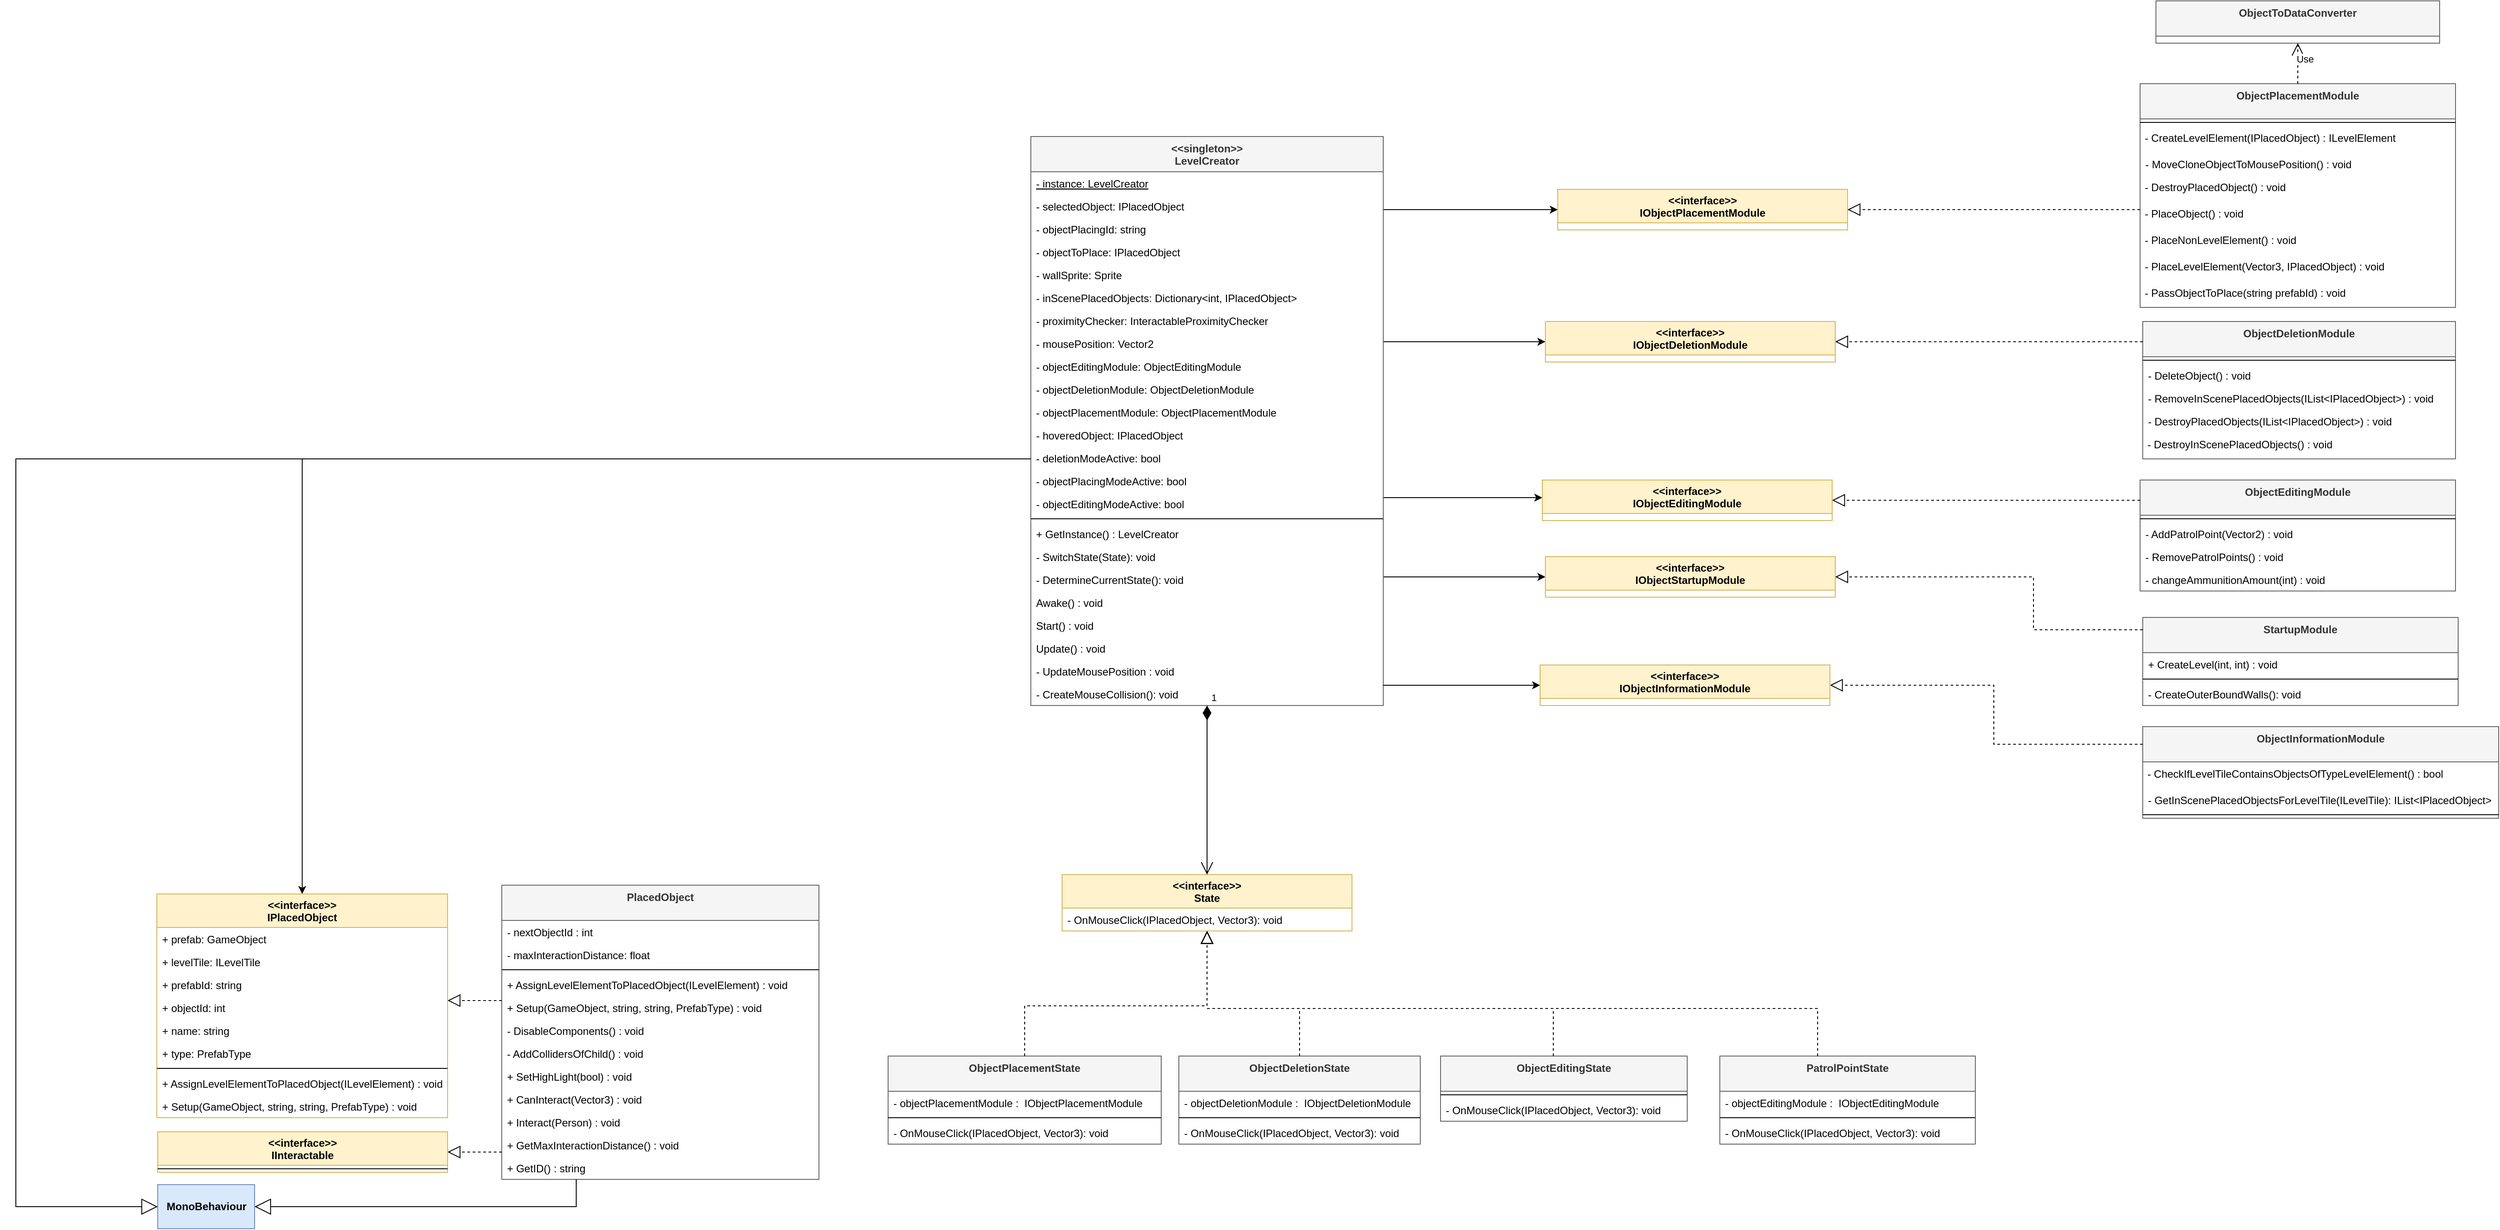 <mxfile version="12.2.3" type="device" pages="1"><diagram id="xsxG2osPOYGS1i03CAKM" name="Page-1"><mxGraphModel dx="5194" dy="3216" grid="1" gridSize="10" guides="1" tooltips="1" connect="1" arrows="1" fold="1" page="1" pageScale="1" pageWidth="827" pageHeight="1169" math="0" shadow="0"><root><mxCell id="0"/><mxCell id="1" parent="0"/><mxCell id="2rv5MxkZV8f9E0i7DZHA-1" style="edgeStyle=orthogonalEdgeStyle;rounded=0;orthogonalLoop=1;jettySize=auto;html=1;" parent="1" source="2rv5MxkZV8f9E0i7DZHA-2" target="2rv5MxkZV8f9E0i7DZHA-66" edge="1"><mxGeometry relative="1" as="geometry"><Array as="points"><mxPoint x="-2895" y="-804"/></Array></mxGeometry></mxCell><mxCell id="2rv5MxkZV8f9E0i7DZHA-116" style="edgeStyle=orthogonalEdgeStyle;rounded=0;orthogonalLoop=1;jettySize=auto;html=1;" parent="1" source="2rv5MxkZV8f9E0i7DZHA-2" target="BpKla9_6DrhTwwGxeF77-50" edge="1"><mxGeometry relative="1" as="geometry"><Array as="points"><mxPoint x="-1540" y="-1087"/><mxPoint x="-1540" y="-1087"/></Array></mxGeometry></mxCell><mxCell id="2rv5MxkZV8f9E0i7DZHA-117" style="edgeStyle=orthogonalEdgeStyle;rounded=0;orthogonalLoop=1;jettySize=auto;html=1;" parent="1" source="2rv5MxkZV8f9E0i7DZHA-2" target="BpKla9_6DrhTwwGxeF77-55" edge="1"><mxGeometry relative="1" as="geometry"><Array as="points"><mxPoint x="-1490" y="-937"/><mxPoint x="-1490" y="-937"/></Array></mxGeometry></mxCell><mxCell id="2rv5MxkZV8f9E0i7DZHA-118" style="edgeStyle=orthogonalEdgeStyle;rounded=0;orthogonalLoop=1;jettySize=auto;html=1;" parent="1" source="2rv5MxkZV8f9E0i7DZHA-2" target="BpKla9_6DrhTwwGxeF77-58" edge="1"><mxGeometry relative="1" as="geometry"><Array as="points"><mxPoint x="-1630" y="-760"/><mxPoint x="-1630" y="-760"/></Array><mxPoint x="-1540" y="-470" as="sourcePoint"/></mxGeometry></mxCell><mxCell id="BpKla9_6DrhTwwGxeF77-7" style="edgeStyle=orthogonalEdgeStyle;rounded=0;orthogonalLoop=1;jettySize=auto;html=1;" edge="1" parent="1" source="2rv5MxkZV8f9E0i7DZHA-2" target="BpKla9_6DrhTwwGxeF77-63"><mxGeometry relative="1" as="geometry"><Array as="points"><mxPoint x="-1490" y="-670"/><mxPoint x="-1490" y="-670"/></Array></mxGeometry></mxCell><mxCell id="2rv5MxkZV8f9E0i7DZHA-2" value="&lt;&lt;singleton&gt;&gt;&#xA;LevelCreator" style="swimlane;fontStyle=1;align=center;verticalAlign=top;childLayout=stackLayout;horizontal=1;startSize=40;horizontalStack=0;resizeParent=1;resizeParentMax=0;resizeLast=0;collapsible=1;marginBottom=0;fillColor=#f5f5f5;strokeColor=#666666;fontColor=#333333;" parent="1" vertex="1"><mxGeometry x="-2068" y="-1170" width="400" height="646" as="geometry"><mxRectangle x="-680" y="226" width="100" height="40" as="alternateBounds"/></mxGeometry></mxCell><mxCell id="2rv5MxkZV8f9E0i7DZHA-3" value="- instance: LevelCreator" style="text;align=left;verticalAlign=top;spacingLeft=4;spacingRight=4;overflow=hidden;rotatable=0;points=[[0,0.5],[1,0.5]];portConstraint=eastwest;fontStyle=4" parent="2rv5MxkZV8f9E0i7DZHA-2" vertex="1"><mxGeometry y="40" width="400" height="26" as="geometry"/></mxCell><mxCell id="2rv5MxkZV8f9E0i7DZHA-97" value="- selectedObject: IPlacedObject" style="text;align=left;verticalAlign=top;spacingLeft=4;spacingRight=4;overflow=hidden;rotatable=0;points=[[0,0.5],[1,0.5]];portConstraint=eastwest;" parent="2rv5MxkZV8f9E0i7DZHA-2" vertex="1"><mxGeometry y="66" width="400" height="26" as="geometry"/></mxCell><mxCell id="2rv5MxkZV8f9E0i7DZHA-84" value="- objectPlacingId: string " style="text;align=left;verticalAlign=top;spacingLeft=4;spacingRight=4;overflow=hidden;rotatable=0;points=[[0,0.5],[1,0.5]];portConstraint=eastwest;" parent="2rv5MxkZV8f9E0i7DZHA-2" vertex="1"><mxGeometry y="92" width="400" height="26" as="geometry"/></mxCell><mxCell id="2rv5MxkZV8f9E0i7DZHA-87" value="- objectToPlace: IPlacedObject" style="text;align=left;verticalAlign=top;spacingLeft=4;spacingRight=4;overflow=hidden;rotatable=0;points=[[0,0.5],[1,0.5]];portConstraint=eastwest;" parent="2rv5MxkZV8f9E0i7DZHA-2" vertex="1"><mxGeometry y="118" width="400" height="26" as="geometry"/></mxCell><mxCell id="2rv5MxkZV8f9E0i7DZHA-85" value="- wallSprite: Sprite " style="text;align=left;verticalAlign=top;spacingLeft=4;spacingRight=4;overflow=hidden;rotatable=0;points=[[0,0.5],[1,0.5]];portConstraint=eastwest;" parent="2rv5MxkZV8f9E0i7DZHA-2" vertex="1"><mxGeometry y="144" width="400" height="26" as="geometry"/></mxCell><mxCell id="2rv5MxkZV8f9E0i7DZHA-4" value="- inScenePlacedObjects: Dictionary&lt;int, IPlacedObject&gt; " style="text;align=left;verticalAlign=top;spacingLeft=4;spacingRight=4;overflow=hidden;rotatable=0;points=[[0,0.5],[1,0.5]];portConstraint=eastwest;" parent="2rv5MxkZV8f9E0i7DZHA-2" vertex="1"><mxGeometry y="170" width="400" height="26" as="geometry"/></mxCell><mxCell id="2rv5MxkZV8f9E0i7DZHA-7" value="- proximityChecker: InteractableProximityChecker" style="text;align=left;verticalAlign=top;spacingLeft=4;spacingRight=4;overflow=hidden;rotatable=0;points=[[0,0.5],[1,0.5]];portConstraint=eastwest;" parent="2rv5MxkZV8f9E0i7DZHA-2" vertex="1"><mxGeometry y="196" width="400" height="26" as="geometry"/></mxCell><mxCell id="2rv5MxkZV8f9E0i7DZHA-11" value="- mousePosition: Vector2" style="text;align=left;verticalAlign=top;spacingLeft=4;spacingRight=4;overflow=hidden;rotatable=0;points=[[0,0.5],[1,0.5]];portConstraint=eastwest;" parent="2rv5MxkZV8f9E0i7DZHA-2" vertex="1"><mxGeometry y="222" width="400" height="26" as="geometry"/></mxCell><mxCell id="2rv5MxkZV8f9E0i7DZHA-119" value="- objectEditingModule: ObjectEditingModule " style="text;align=left;verticalAlign=top;spacingLeft=4;spacingRight=4;overflow=hidden;rotatable=0;points=[[0,0.5],[1,0.5]];portConstraint=eastwest;" parent="2rv5MxkZV8f9E0i7DZHA-2" vertex="1"><mxGeometry y="248" width="400" height="26" as="geometry"/></mxCell><mxCell id="2rv5MxkZV8f9E0i7DZHA-120" value="- objectDeletionModule: ObjectDeletionModule " style="text;align=left;verticalAlign=top;spacingLeft=4;spacingRight=4;overflow=hidden;rotatable=0;points=[[0,0.5],[1,0.5]];portConstraint=eastwest;" parent="2rv5MxkZV8f9E0i7DZHA-2" vertex="1"><mxGeometry y="274" width="400" height="26" as="geometry"/></mxCell><mxCell id="2rv5MxkZV8f9E0i7DZHA-121" value="- objectPlacementModule: ObjectPlacementModule " style="text;align=left;verticalAlign=top;spacingLeft=4;spacingRight=4;overflow=hidden;rotatable=0;points=[[0,0.5],[1,0.5]];portConstraint=eastwest;" parent="2rv5MxkZV8f9E0i7DZHA-2" vertex="1"><mxGeometry y="300" width="400" height="26" as="geometry"/></mxCell><mxCell id="2rv5MxkZV8f9E0i7DZHA-12" value="- hoveredObject: IPlacedObject" style="text;align=left;verticalAlign=top;spacingLeft=4;spacingRight=4;overflow=hidden;rotatable=0;points=[[0,0.5],[1,0.5]];portConstraint=eastwest;" parent="2rv5MxkZV8f9E0i7DZHA-2" vertex="1"><mxGeometry y="326" width="400" height="26" as="geometry"/></mxCell><mxCell id="2rv5MxkZV8f9E0i7DZHA-13" value="- deletionModeActive: bool" style="text;align=left;verticalAlign=top;spacingLeft=4;spacingRight=4;overflow=hidden;rotatable=0;points=[[0,0.5],[1,0.5]];portConstraint=eastwest;" parent="2rv5MxkZV8f9E0i7DZHA-2" vertex="1"><mxGeometry y="352" width="400" height="26" as="geometry"/></mxCell><mxCell id="2rv5MxkZV8f9E0i7DZHA-14" value="- objectPlacingModeActive: bool" style="text;align=left;verticalAlign=top;spacingLeft=4;spacingRight=4;overflow=hidden;rotatable=0;points=[[0,0.5],[1,0.5]];portConstraint=eastwest;" parent="2rv5MxkZV8f9E0i7DZHA-2" vertex="1"><mxGeometry y="378" width="400" height="26" as="geometry"/></mxCell><mxCell id="2rv5MxkZV8f9E0i7DZHA-15" value="- objectEditingModeActive: bool " style="text;align=left;verticalAlign=top;spacingLeft=4;spacingRight=4;overflow=hidden;rotatable=0;points=[[0,0.5],[1,0.5]];portConstraint=eastwest;" parent="2rv5MxkZV8f9E0i7DZHA-2" vertex="1"><mxGeometry y="404" width="400" height="26" as="geometry"/></mxCell><mxCell id="2rv5MxkZV8f9E0i7DZHA-16" value="" style="line;strokeWidth=1;fillColor=none;align=left;verticalAlign=middle;spacingTop=-1;spacingLeft=3;spacingRight=3;rotatable=0;labelPosition=right;points=[];portConstraint=eastwest;" parent="2rv5MxkZV8f9E0i7DZHA-2" vertex="1"><mxGeometry y="430" width="400" height="8" as="geometry"/></mxCell><mxCell id="2rv5MxkZV8f9E0i7DZHA-17" value="+ GetInstance() : LevelCreator " style="text;align=left;verticalAlign=top;spacingLeft=4;spacingRight=4;overflow=hidden;rotatable=0;points=[[0,0.5],[1,0.5]];portConstraint=eastwest;" parent="2rv5MxkZV8f9E0i7DZHA-2" vertex="1"><mxGeometry y="438" width="400" height="26" as="geometry"/></mxCell><mxCell id="BpKla9_6DrhTwwGxeF77-39" value="- SwitchState(State): void" style="text;align=left;verticalAlign=top;spacingLeft=4;spacingRight=4;overflow=hidden;rotatable=0;points=[[0,0.5],[1,0.5]];portConstraint=eastwest;fontStyle=0;" vertex="1" parent="2rv5MxkZV8f9E0i7DZHA-2"><mxGeometry y="464" width="400" height="26" as="geometry"/></mxCell><mxCell id="BpKla9_6DrhTwwGxeF77-40" value="- DetermineCurrentState(): void" style="text;align=left;verticalAlign=top;spacingLeft=4;spacingRight=4;overflow=hidden;rotatable=0;points=[[0,0.5],[1,0.5]];portConstraint=eastwest;fontStyle=0;" vertex="1" parent="2rv5MxkZV8f9E0i7DZHA-2"><mxGeometry y="490" width="400" height="26" as="geometry"/></mxCell><mxCell id="2rv5MxkZV8f9E0i7DZHA-18" value="Awake() : void " style="text;align=left;verticalAlign=top;spacingLeft=4;spacingRight=4;overflow=hidden;rotatable=0;points=[[0,0.5],[1,0.5]];portConstraint=eastwest;" parent="2rv5MxkZV8f9E0i7DZHA-2" vertex="1"><mxGeometry y="516" width="400" height="26" as="geometry"/></mxCell><mxCell id="2rv5MxkZV8f9E0i7DZHA-19" value="Start() : void " style="text;align=left;verticalAlign=top;spacingLeft=4;spacingRight=4;overflow=hidden;rotatable=0;points=[[0,0.5],[1,0.5]];portConstraint=eastwest;" parent="2rv5MxkZV8f9E0i7DZHA-2" vertex="1"><mxGeometry y="542" width="400" height="26" as="geometry"/></mxCell><mxCell id="2rv5MxkZV8f9E0i7DZHA-20" value="Update() : void " style="text;align=left;verticalAlign=top;spacingLeft=4;spacingRight=4;overflow=hidden;rotatable=0;points=[[0,0.5],[1,0.5]];portConstraint=eastwest;" parent="2rv5MxkZV8f9E0i7DZHA-2" vertex="1"><mxGeometry y="568" width="400" height="26" as="geometry"/></mxCell><mxCell id="2rv5MxkZV8f9E0i7DZHA-22" value="- UpdateMousePosition : void " style="text;align=left;verticalAlign=top;spacingLeft=4;spacingRight=4;overflow=hidden;rotatable=0;points=[[0,0.5],[1,0.5]];portConstraint=eastwest;" parent="2rv5MxkZV8f9E0i7DZHA-2" vertex="1"><mxGeometry y="594" width="400" height="26" as="geometry"/></mxCell><mxCell id="2rv5MxkZV8f9E0i7DZHA-26" value="- CreateMouseCollision(): void" style="text;align=left;verticalAlign=top;spacingLeft=4;spacingRight=4;overflow=hidden;rotatable=0;points=[[0,0.5],[1,0.5]];portConstraint=eastwest;fontStyle=0;" parent="2rv5MxkZV8f9E0i7DZHA-2" vertex="1"><mxGeometry y="620" width="400" height="26" as="geometry"/></mxCell><mxCell id="2rv5MxkZV8f9E0i7DZHA-31" value="ObjectToDataConverter" style="swimlane;fontStyle=1;align=center;verticalAlign=top;childLayout=stackLayout;horizontal=1;startSize=40;horizontalStack=0;resizeParent=1;resizeParentMax=0;resizeLast=0;collapsible=1;marginBottom=0;fillColor=#f5f5f5;strokeColor=#666666;fontColor=#333333;" parent="1" vertex="1"><mxGeometry x="-791" y="-1324" width="322" height="48" as="geometry"/></mxCell><mxCell id="2rv5MxkZV8f9E0i7DZHA-41" value="PlacedObject" style="swimlane;fontStyle=1;align=center;verticalAlign=top;childLayout=stackLayout;horizontal=1;startSize=40;horizontalStack=0;resizeParent=1;resizeParentMax=0;resizeLast=0;collapsible=1;marginBottom=0;fillColor=#f5f5f5;strokeColor=#666666;fontColor=#333333;" parent="1" vertex="1"><mxGeometry x="-2668.5" y="-320" width="360" height="334" as="geometry"/></mxCell><mxCell id="2rv5MxkZV8f9E0i7DZHA-42" value="- nextObjectId : int" style="text;align=left;verticalAlign=top;spacingLeft=4;spacingRight=4;overflow=hidden;rotatable=0;points=[[0,0.5],[1,0.5]];portConstraint=eastwest;" parent="2rv5MxkZV8f9E0i7DZHA-41" vertex="1"><mxGeometry y="40" width="360" height="26" as="geometry"/></mxCell><mxCell id="2rv5MxkZV8f9E0i7DZHA-43" value="- maxInteractionDistance: float" style="text;align=left;verticalAlign=top;spacingLeft=4;spacingRight=4;overflow=hidden;rotatable=0;points=[[0,0.5],[1,0.5]];portConstraint=eastwest;" parent="2rv5MxkZV8f9E0i7DZHA-41" vertex="1"><mxGeometry y="66" width="360" height="26" as="geometry"/></mxCell><mxCell id="2rv5MxkZV8f9E0i7DZHA-50" value="" style="line;strokeWidth=1;fillColor=none;align=left;verticalAlign=middle;spacingTop=-1;spacingLeft=3;spacingRight=3;rotatable=0;labelPosition=right;points=[];portConstraint=eastwest;" parent="2rv5MxkZV8f9E0i7DZHA-41" vertex="1"><mxGeometry y="92" width="360" height="8" as="geometry"/></mxCell><mxCell id="2rv5MxkZV8f9E0i7DZHA-51" value="+ AssignLevelElementToPlacedObject(ILevelElement) : void" style="text;align=left;verticalAlign=top;spacingLeft=4;spacingRight=4;overflow=hidden;rotatable=0;points=[[0,0.5],[1,0.5]];portConstraint=eastwest;" parent="2rv5MxkZV8f9E0i7DZHA-41" vertex="1"><mxGeometry y="100" width="360" height="26" as="geometry"/></mxCell><mxCell id="2rv5MxkZV8f9E0i7DZHA-52" value="+ Setup(GameObject, string, string, PrefabType) : void" style="text;align=left;verticalAlign=top;spacingLeft=4;spacingRight=4;overflow=hidden;rotatable=0;points=[[0,0.5],[1,0.5]];portConstraint=eastwest;" parent="2rv5MxkZV8f9E0i7DZHA-41" vertex="1"><mxGeometry y="126" width="360" height="26" as="geometry"/></mxCell><mxCell id="2rv5MxkZV8f9E0i7DZHA-53" value="- DisableComponents() : void" style="text;align=left;verticalAlign=top;spacingLeft=4;spacingRight=4;overflow=hidden;rotatable=0;points=[[0,0.5],[1,0.5]];portConstraint=eastwest;" parent="2rv5MxkZV8f9E0i7DZHA-41" vertex="1"><mxGeometry y="152" width="360" height="26" as="geometry"/></mxCell><mxCell id="2rv5MxkZV8f9E0i7DZHA-54" value="- AddCollidersOfChild() : void" style="text;align=left;verticalAlign=top;spacingLeft=4;spacingRight=4;overflow=hidden;rotatable=0;points=[[0,0.5],[1,0.5]];portConstraint=eastwest;" parent="2rv5MxkZV8f9E0i7DZHA-41" vertex="1"><mxGeometry y="178" width="360" height="26" as="geometry"/></mxCell><mxCell id="2rv5MxkZV8f9E0i7DZHA-55" value="+ SetHighLight(bool) : void" style="text;align=left;verticalAlign=top;spacingLeft=4;spacingRight=4;overflow=hidden;rotatable=0;points=[[0,0.5],[1,0.5]];portConstraint=eastwest;" parent="2rv5MxkZV8f9E0i7DZHA-41" vertex="1"><mxGeometry y="204" width="360" height="26" as="geometry"/></mxCell><mxCell id="2rv5MxkZV8f9E0i7DZHA-56" value="+ CanInteract(Vector3) : void" style="text;align=left;verticalAlign=top;spacingLeft=4;spacingRight=4;overflow=hidden;rotatable=0;points=[[0,0.5],[1,0.5]];portConstraint=eastwest;" parent="2rv5MxkZV8f9E0i7DZHA-41" vertex="1"><mxGeometry y="230" width="360" height="26" as="geometry"/></mxCell><mxCell id="2rv5MxkZV8f9E0i7DZHA-57" value="+ Interact(Person) : void" style="text;align=left;verticalAlign=top;spacingLeft=4;spacingRight=4;overflow=hidden;rotatable=0;points=[[0,0.5],[1,0.5]];portConstraint=eastwest;" parent="2rv5MxkZV8f9E0i7DZHA-41" vertex="1"><mxGeometry y="256" width="360" height="26" as="geometry"/></mxCell><mxCell id="2rv5MxkZV8f9E0i7DZHA-58" value="+ GetMaxInteractionDistance() : void" style="text;align=left;verticalAlign=top;spacingLeft=4;spacingRight=4;overflow=hidden;rotatable=0;points=[[0,0.5],[1,0.5]];portConstraint=eastwest;" parent="2rv5MxkZV8f9E0i7DZHA-41" vertex="1"><mxGeometry y="282" width="360" height="26" as="geometry"/></mxCell><mxCell id="2rv5MxkZV8f9E0i7DZHA-59" value="+ GetID() : string" style="text;align=left;verticalAlign=top;spacingLeft=4;spacingRight=4;overflow=hidden;rotatable=0;points=[[0,0.5],[1,0.5]];portConstraint=eastwest;" parent="2rv5MxkZV8f9E0i7DZHA-41" vertex="1"><mxGeometry y="308" width="360" height="26" as="geometry"/></mxCell><mxCell id="2rv5MxkZV8f9E0i7DZHA-60" value="&lt;b&gt;MonoBehaviour&lt;/b&gt;" style="html=1;fillColor=#dae8fc;strokeColor=#6c8ebf;" parent="1" vertex="1"><mxGeometry x="-3059" y="20" width="110" height="50" as="geometry"/></mxCell><mxCell id="2rv5MxkZV8f9E0i7DZHA-61" value="" style="endArrow=block;dashed=1;endFill=0;endSize=12;html=1;rounded=0;edgeStyle=orthogonalEdgeStyle;" parent="1" source="2rv5MxkZV8f9E0i7DZHA-41" target="2rv5MxkZV8f9E0i7DZHA-66" edge="1"><mxGeometry width="160" relative="1" as="geometry"><mxPoint x="-2915.853" y="-407" as="sourcePoint"/><mxPoint x="-2915.853" y="-484.5" as="targetPoint"/><Array as="points"><mxPoint x="-2689" y="-189"/><mxPoint x="-2689" y="-189"/></Array></mxGeometry></mxCell><mxCell id="2rv5MxkZV8f9E0i7DZHA-62" value="&#xA;&lt;&lt;interface&gt;&gt;&#xA;IInteractable&#xA;" style="swimlane;fontStyle=1;childLayout=stackLayout;horizontal=1;startSize=38;fillColor=#fff2cc;horizontalStack=0;resizeParent=1;resizeParentMax=0;resizeLast=0;collapsible=1;marginBottom=0;labelBackgroundColor=none;strokeColor=#d6b656;" parent="1" vertex="1"><mxGeometry x="-3059" y="-40" width="329" height="46" as="geometry"/></mxCell><mxCell id="2rv5MxkZV8f9E0i7DZHA-63" value="" style="line;strokeWidth=1;fillColor=none;align=left;verticalAlign=middle;spacingTop=-1;spacingLeft=3;spacingRight=3;rotatable=0;labelPosition=right;points=[];portConstraint=eastwest;" parent="2rv5MxkZV8f9E0i7DZHA-62" vertex="1"><mxGeometry y="38" width="329" height="8" as="geometry"/></mxCell><mxCell id="2rv5MxkZV8f9E0i7DZHA-64" value="" style="endArrow=block;dashed=1;endFill=0;endSize=12;html=1;rounded=0;edgeStyle=orthogonalEdgeStyle;" parent="1" source="2rv5MxkZV8f9E0i7DZHA-41" target="2rv5MxkZV8f9E0i7DZHA-62" edge="1"><mxGeometry width="160" relative="1" as="geometry"><mxPoint x="-3433.5" y="631" as="sourcePoint"/><mxPoint x="-3443.5" y="565" as="targetPoint"/><Array as="points"><mxPoint x="-2689" y="-17"/><mxPoint x="-2689" y="-17"/></Array></mxGeometry></mxCell><mxCell id="2rv5MxkZV8f9E0i7DZHA-65" value="" style="endArrow=block;endSize=16;endFill=0;edgeStyle=orthogonalEdgeStyle;rounded=0;labelBackgroundColor=none;html=1;" parent="1" source="2rv5MxkZV8f9E0i7DZHA-41" target="2rv5MxkZV8f9E0i7DZHA-60" edge="1"><mxGeometry width="160" relative="1" as="geometry"><mxPoint x="-3406.5" y="593" as="sourcePoint"/><mxPoint x="-3406.5" y="841" as="targetPoint"/><Array as="points"><mxPoint x="-2584" y="45"/></Array></mxGeometry></mxCell><mxCell id="2rv5MxkZV8f9E0i7DZHA-66" value="&#xA;&lt;&lt;interface&gt;&gt;&#xA;IPlacedObject&#xA;" style="swimlane;fontStyle=1;childLayout=stackLayout;horizontal=1;startSize=38;fillColor=#fff2cc;horizontalStack=0;resizeParent=1;resizeParentMax=0;resizeLast=0;collapsible=1;marginBottom=0;labelBackgroundColor=none;strokeColor=#d6b656;" parent="1" vertex="1"><mxGeometry x="-3060" y="-310" width="330" height="254" as="geometry"/></mxCell><mxCell id="2rv5MxkZV8f9E0i7DZHA-67" value="+ prefab: GameObject" style="text;align=left;verticalAlign=top;spacingLeft=4;spacingRight=4;overflow=hidden;rotatable=0;points=[[0,0.5],[1,0.5]];portConstraint=eastwest;" parent="2rv5MxkZV8f9E0i7DZHA-66" vertex="1"><mxGeometry y="38" width="330" height="26" as="geometry"/></mxCell><mxCell id="2rv5MxkZV8f9E0i7DZHA-68" value="+ levelTile: ILevelTile" style="text;align=left;verticalAlign=top;spacingLeft=4;spacingRight=4;overflow=hidden;rotatable=0;points=[[0,0.5],[1,0.5]];portConstraint=eastwest;" parent="2rv5MxkZV8f9E0i7DZHA-66" vertex="1"><mxGeometry y="64" width="330" height="26" as="geometry"/></mxCell><mxCell id="2rv5MxkZV8f9E0i7DZHA-69" value="+ prefabId: string" style="text;align=left;verticalAlign=top;spacingLeft=4;spacingRight=4;overflow=hidden;rotatable=0;points=[[0,0.5],[1,0.5]];portConstraint=eastwest;" parent="2rv5MxkZV8f9E0i7DZHA-66" vertex="1"><mxGeometry y="90" width="330" height="26" as="geometry"/></mxCell><mxCell id="2rv5MxkZV8f9E0i7DZHA-70" value="+ objectId: int" style="text;align=left;verticalAlign=top;spacingLeft=4;spacingRight=4;overflow=hidden;rotatable=0;points=[[0,0.5],[1,0.5]];portConstraint=eastwest;" parent="2rv5MxkZV8f9E0i7DZHA-66" vertex="1"><mxGeometry y="116" width="330" height="26" as="geometry"/></mxCell><mxCell id="2rv5MxkZV8f9E0i7DZHA-71" value="+ name: string" style="text;align=left;verticalAlign=top;spacingLeft=4;spacingRight=4;overflow=hidden;rotatable=0;points=[[0,0.5],[1,0.5]];portConstraint=eastwest;" parent="2rv5MxkZV8f9E0i7DZHA-66" vertex="1"><mxGeometry y="142" width="330" height="26" as="geometry"/></mxCell><mxCell id="2rv5MxkZV8f9E0i7DZHA-72" value="+ type: PrefabType" style="text;align=left;verticalAlign=top;spacingLeft=4;spacingRight=4;overflow=hidden;rotatable=0;points=[[0,0.5],[1,0.5]];portConstraint=eastwest;" parent="2rv5MxkZV8f9E0i7DZHA-66" vertex="1"><mxGeometry y="168" width="330" height="26" as="geometry"/></mxCell><mxCell id="2rv5MxkZV8f9E0i7DZHA-73" value="" style="line;strokeWidth=1;fillColor=none;align=left;verticalAlign=middle;spacingTop=-1;spacingLeft=3;spacingRight=3;rotatable=0;labelPosition=right;points=[];portConstraint=eastwest;" parent="2rv5MxkZV8f9E0i7DZHA-66" vertex="1"><mxGeometry y="194" width="330" height="8" as="geometry"/></mxCell><mxCell id="2rv5MxkZV8f9E0i7DZHA-74" value="+ AssignLevelElementToPlacedObject(ILevelElement) : void" style="text;align=left;verticalAlign=top;spacingLeft=4;spacingRight=4;overflow=hidden;rotatable=0;points=[[0,0.5],[1,0.5]];portConstraint=eastwest;" parent="2rv5MxkZV8f9E0i7DZHA-66" vertex="1"><mxGeometry y="202" width="330" height="26" as="geometry"/></mxCell><mxCell id="2rv5MxkZV8f9E0i7DZHA-75" value="+ Setup(GameObject, string, string, PrefabType) : void" style="text;align=left;verticalAlign=top;spacingLeft=4;spacingRight=4;overflow=hidden;rotatable=0;points=[[0,0.5],[1,0.5]];portConstraint=eastwest;" parent="2rv5MxkZV8f9E0i7DZHA-66" vertex="1"><mxGeometry y="228" width="330" height="26" as="geometry"/></mxCell><mxCell id="2rv5MxkZV8f9E0i7DZHA-76" value="ObjectDeletionModule" style="swimlane;fontStyle=1;align=center;verticalAlign=top;childLayout=stackLayout;horizontal=1;startSize=40;horizontalStack=0;resizeParent=1;resizeParentMax=0;resizeLast=0;collapsible=1;marginBottom=0;fillColor=#f5f5f5;strokeColor=#666666;fontColor=#333333;" parent="1" vertex="1"><mxGeometry x="-806" y="-960" width="355" height="156" as="geometry"/></mxCell><mxCell id="2rv5MxkZV8f9E0i7DZHA-77" value="" style="line;strokeWidth=1;align=left;verticalAlign=middle;spacingTop=-1;spacingLeft=3;spacingRight=3;rotatable=0;labelPosition=right;points=[];portConstraint=eastwest;" parent="2rv5MxkZV8f9E0i7DZHA-76" vertex="1"><mxGeometry y="40" width="355" height="8" as="geometry"/></mxCell><mxCell id="2rv5MxkZV8f9E0i7DZHA-78" value="- DeleteObject() : void " style="text;align=left;verticalAlign=top;spacingLeft=4;spacingRight=4;overflow=hidden;rotatable=0;points=[[0,0.5],[1,0.5]];portConstraint=eastwest;" parent="2rv5MxkZV8f9E0i7DZHA-76" vertex="1"><mxGeometry y="48" width="355" height="26" as="geometry"/></mxCell><mxCell id="2rv5MxkZV8f9E0i7DZHA-79" value="- RemoveInScenePlacedObjects(IList&lt;IPlacedObject&gt;) : void " style="text;align=left;verticalAlign=top;spacingLeft=4;spacingRight=4;overflow=hidden;rotatable=0;points=[[0,0.5],[1,0.5]];portConstraint=eastwest;" parent="2rv5MxkZV8f9E0i7DZHA-76" vertex="1"><mxGeometry y="74" width="355" height="26" as="geometry"/></mxCell><mxCell id="2rv5MxkZV8f9E0i7DZHA-80" value="- DestroyPlacedObjects(IList&lt;IPlacedObject&gt;) : void " style="text;align=left;verticalAlign=top;spacingLeft=4;spacingRight=4;overflow=hidden;rotatable=0;points=[[0,0.5],[1,0.5]];portConstraint=eastwest;" parent="2rv5MxkZV8f9E0i7DZHA-76" vertex="1"><mxGeometry y="100" width="355" height="26" as="geometry"/></mxCell><mxCell id="2rv5MxkZV8f9E0i7DZHA-81" value="&amp;nbsp;- DestroyInScenePlacedObjects() : void" style="text;html=1;" parent="2rv5MxkZV8f9E0i7DZHA-76" vertex="1"><mxGeometry y="126" width="355" height="30" as="geometry"/></mxCell><mxCell id="2rv5MxkZV8f9E0i7DZHA-83" value="ObjectPlacementModule" style="swimlane;fontStyle=1;align=center;verticalAlign=top;childLayout=stackLayout;horizontal=1;startSize=40;horizontalStack=0;resizeParent=1;resizeParentMax=0;resizeLast=0;collapsible=1;marginBottom=0;fillColor=#f5f5f5;strokeColor=#666666;fontColor=#333333;" parent="1" vertex="1"><mxGeometry x="-809" y="-1230" width="358" height="254" as="geometry"/></mxCell><mxCell id="2rv5MxkZV8f9E0i7DZHA-88" value="" style="line;strokeWidth=1;align=left;verticalAlign=middle;spacingTop=-1;spacingLeft=3;spacingRight=3;rotatable=0;labelPosition=right;points=[];portConstraint=eastwest;" parent="2rv5MxkZV8f9E0i7DZHA-83" vertex="1"><mxGeometry y="40" width="358" height="8" as="geometry"/></mxCell><mxCell id="2rv5MxkZV8f9E0i7DZHA-24" value="&amp;nbsp;- CreateLevelElement(IPlacedObject) : ILevelElement" style="text;html=1;" parent="2rv5MxkZV8f9E0i7DZHA-83" vertex="1"><mxGeometry y="48" width="358" height="30" as="geometry"/></mxCell><mxCell id="2rv5MxkZV8f9E0i7DZHA-89" value="- MoveCloneObjectToMousePosition() : void " style="text;align=left;verticalAlign=top;spacingLeft=4;spacingRight=4;overflow=hidden;rotatable=0;points=[[0,0.5],[1,0.5]];portConstraint=eastwest;" parent="2rv5MxkZV8f9E0i7DZHA-83" vertex="1"><mxGeometry y="78" width="358" height="26" as="geometry"/></mxCell><mxCell id="2rv5MxkZV8f9E0i7DZHA-90" value="&amp;nbsp;- DestroyPlacedObject() : void" style="text;html=1;" parent="2rv5MxkZV8f9E0i7DZHA-83" vertex="1"><mxGeometry y="104" width="358" height="30" as="geometry"/></mxCell><mxCell id="2rv5MxkZV8f9E0i7DZHA-91" value="&amp;nbsp;- PlaceObject() : void" style="text;html=1;" parent="2rv5MxkZV8f9E0i7DZHA-83" vertex="1"><mxGeometry y="134" width="358" height="30" as="geometry"/></mxCell><mxCell id="2rv5MxkZV8f9E0i7DZHA-92" value="&amp;nbsp;- PlaceNonLevelElement() : void" style="text;html=1;" parent="2rv5MxkZV8f9E0i7DZHA-83" vertex="1"><mxGeometry y="164" width="358" height="30" as="geometry"/></mxCell><mxCell id="2rv5MxkZV8f9E0i7DZHA-93" value="&amp;nbsp;- PlaceLevelElement(Vector3, IPlacedObject) : void" style="text;html=1;" parent="2rv5MxkZV8f9E0i7DZHA-83" vertex="1"><mxGeometry y="194" width="358" height="30" as="geometry"/></mxCell><mxCell id="2rv5MxkZV8f9E0i7DZHA-94" value="&amp;nbsp;- PassObjectToPlace(string prefabId) : void" style="text;html=1;" parent="2rv5MxkZV8f9E0i7DZHA-83" vertex="1"><mxGeometry y="224" width="358" height="30" as="geometry"/></mxCell><mxCell id="2rv5MxkZV8f9E0i7DZHA-96" value="ObjectEditingModule" style="swimlane;fontStyle=1;align=center;verticalAlign=top;childLayout=stackLayout;horizontal=1;startSize=40;horizontalStack=0;resizeParent=1;resizeParentMax=0;resizeLast=0;collapsible=1;marginBottom=0;fillColor=#f5f5f5;strokeColor=#666666;fontColor=#333333;" parent="1" vertex="1"><mxGeometry x="-809" y="-780" width="358" height="126" as="geometry"/></mxCell><mxCell id="2rv5MxkZV8f9E0i7DZHA-98" value="" style="line;strokeWidth=1;align=left;verticalAlign=middle;spacingTop=-1;spacingLeft=3;spacingRight=3;rotatable=0;labelPosition=right;points=[];portConstraint=eastwest;" parent="2rv5MxkZV8f9E0i7DZHA-96" vertex="1"><mxGeometry y="40" width="358" height="8" as="geometry"/></mxCell><mxCell id="2rv5MxkZV8f9E0i7DZHA-99" value="- AddPatrolPoint(Vector2) : void " style="text;align=left;verticalAlign=top;spacingLeft=4;spacingRight=4;overflow=hidden;rotatable=0;points=[[0,0.5],[1,0.5]];portConstraint=eastwest;" parent="2rv5MxkZV8f9E0i7DZHA-96" vertex="1"><mxGeometry y="48" width="358" height="26" as="geometry"/></mxCell><mxCell id="2rv5MxkZV8f9E0i7DZHA-100" value="- RemovePatrolPoints() : void " style="text;align=left;verticalAlign=top;spacingLeft=4;spacingRight=4;overflow=hidden;rotatable=0;points=[[0,0.5],[1,0.5]];portConstraint=eastwest;" parent="2rv5MxkZV8f9E0i7DZHA-96" vertex="1"><mxGeometry y="74" width="358" height="26" as="geometry"/></mxCell><mxCell id="2rv5MxkZV8f9E0i7DZHA-114" value="- changeAmmunitionAmount(int) : void " style="text;align=left;verticalAlign=top;spacingLeft=4;spacingRight=4;overflow=hidden;rotatable=0;points=[[0,0.5],[1,0.5]];portConstraint=eastwest;" parent="2rv5MxkZV8f9E0i7DZHA-96" vertex="1"><mxGeometry y="100" width="358" height="26" as="geometry"/></mxCell><mxCell id="2rv5MxkZV8f9E0i7DZHA-101" value="Use" style="endArrow=open;endSize=12;dashed=1;html=1;rounded=0;edgeStyle=orthogonalEdgeStyle;" parent="1" source="2rv5MxkZV8f9E0i7DZHA-83" target="2rv5MxkZV8f9E0i7DZHA-31" edge="1"><mxGeometry x="0.216" y="-8" width="160" relative="1" as="geometry"><mxPoint x="-1676.529" y="725" as="sourcePoint"/><mxPoint x="-1716.529" y="68" as="targetPoint"/><Array as="points"><mxPoint x="-630" y="-1220"/></Array><mxPoint as="offset"/></mxGeometry></mxCell><mxCell id="2rv5MxkZV8f9E0i7DZHA-103" value="" style="endArrow=block;endSize=16;endFill=0;edgeStyle=orthogonalEdgeStyle;rounded=0;labelBackgroundColor=none;html=1;" parent="1" source="2rv5MxkZV8f9E0i7DZHA-2" target="2rv5MxkZV8f9E0i7DZHA-60" edge="1"><mxGeometry width="160" relative="1" as="geometry"><mxPoint x="-2098" y="80" as="sourcePoint"/><mxPoint x="-2060" y="175" as="targetPoint"/><Array as="points"><mxPoint x="-3220" y="-804"/><mxPoint x="-3220" y="45"/></Array></mxGeometry></mxCell><mxCell id="BpKla9_6DrhTwwGxeF77-1" value="StartupModule" style="swimlane;fontStyle=1;align=center;verticalAlign=top;childLayout=stackLayout;horizontal=1;startSize=40;horizontalStack=0;resizeParent=1;resizeParentMax=0;resizeLast=0;collapsible=1;marginBottom=0;fillColor=#f5f5f5;strokeColor=#666666;fontColor=#333333;" vertex="1" parent="1"><mxGeometry x="-806" y="-624" width="358" height="100" as="geometry"/></mxCell><mxCell id="2rv5MxkZV8f9E0i7DZHA-21" value="+ CreateLevel(int, int) : void " style="text;align=left;verticalAlign=top;spacingLeft=4;spacingRight=4;overflow=hidden;rotatable=0;points=[[0,0.5],[1,0.5]];portConstraint=eastwest;" parent="BpKla9_6DrhTwwGxeF77-1" vertex="1"><mxGeometry y="40" width="358" height="26" as="geometry"/></mxCell><mxCell id="BpKla9_6DrhTwwGxeF77-3" value="" style="line;strokeWidth=1;align=left;verticalAlign=middle;spacingTop=-1;spacingLeft=3;spacingRight=3;rotatable=0;labelPosition=right;points=[];portConstraint=eastwest;" vertex="1" parent="BpKla9_6DrhTwwGxeF77-1"><mxGeometry y="66" width="358" height="8" as="geometry"/></mxCell><mxCell id="2rv5MxkZV8f9E0i7DZHA-27" value="- CreateOuterBoundWalls(): void" style="text;align=left;verticalAlign=top;spacingLeft=4;spacingRight=4;overflow=hidden;rotatable=0;points=[[0,0.5],[1,0.5]];portConstraint=eastwest;fontStyle=0;" parent="BpKla9_6DrhTwwGxeF77-1" vertex="1"><mxGeometry y="74" width="358" height="26" as="geometry"/></mxCell><mxCell id="BpKla9_6DrhTwwGxeF77-8" value="ObjectInformationModule" style="swimlane;fontStyle=1;align=center;verticalAlign=top;childLayout=stackLayout;horizontal=1;startSize=40;horizontalStack=0;resizeParent=1;resizeParentMax=0;resizeLast=0;collapsible=1;marginBottom=0;fillColor=#f5f5f5;strokeColor=#666666;fontColor=#333333;" vertex="1" parent="1"><mxGeometry x="-806" y="-500" width="404" height="104" as="geometry"/></mxCell><mxCell id="2rv5MxkZV8f9E0i7DZHA-25" value="&amp;nbsp;- CheckIfLevelTileContainsObjectsOfTypeLevelElement() : bool" style="text;html=1;" parent="BpKla9_6DrhTwwGxeF77-8" vertex="1"><mxGeometry y="40" width="404" height="30" as="geometry"/></mxCell><mxCell id="2rv5MxkZV8f9E0i7DZHA-23" value="- GetInScenePlacedObjectsForLevelTile(ILevelTile): IList&lt;IPlacedObject&gt; " style="text;align=left;verticalAlign=top;spacingLeft=4;spacingRight=4;overflow=hidden;rotatable=0;points=[[0,0.5],[1,0.5]];portConstraint=eastwest;" parent="BpKla9_6DrhTwwGxeF77-8" vertex="1"><mxGeometry y="70" width="404" height="26" as="geometry"/></mxCell><mxCell id="BpKla9_6DrhTwwGxeF77-10" value="" style="line;strokeWidth=1;align=left;verticalAlign=middle;spacingTop=-1;spacingLeft=3;spacingRight=3;rotatable=0;labelPosition=right;points=[];portConstraint=eastwest;" vertex="1" parent="BpKla9_6DrhTwwGxeF77-8"><mxGeometry y="96" width="404" height="8" as="geometry"/></mxCell><mxCell id="BpKla9_6DrhTwwGxeF77-14" value="&#xA;&lt;&lt;interface&gt;&gt;&#xA;State&#xA;" style="swimlane;fontStyle=1;childLayout=stackLayout;horizontal=1;startSize=38;fillColor=#fff2cc;horizontalStack=0;resizeParent=1;resizeParentMax=0;resizeLast=0;collapsible=1;marginBottom=0;labelBackgroundColor=none;strokeColor=#d6b656;" vertex="1" parent="1"><mxGeometry x="-2032.5" y="-332" width="329" height="64" as="geometry"/></mxCell><mxCell id="BpKla9_6DrhTwwGxeF77-33" value="- OnMouseClick(IPlacedObject, Vector3): void" style="text;align=left;verticalAlign=top;spacingLeft=4;spacingRight=4;overflow=hidden;rotatable=0;points=[[0,0.5],[1,0.5]];portConstraint=eastwest;fontStyle=0;" vertex="1" parent="BpKla9_6DrhTwwGxeF77-14"><mxGeometry y="38" width="329" height="26" as="geometry"/></mxCell><mxCell id="BpKla9_6DrhTwwGxeF77-16" value="1" style="endArrow=open;html=1;endSize=12;startArrow=diamondThin;startSize=14;startFill=1;edgeStyle=orthogonalEdgeStyle;align=left;verticalAlign=bottom;" edge="1" parent="1" source="2rv5MxkZV8f9E0i7DZHA-2" target="BpKla9_6DrhTwwGxeF77-14"><mxGeometry x="-1" y="3" relative="1" as="geometry"><mxPoint x="-1850" y="-170" as="sourcePoint"/><mxPoint x="-1690" y="-170" as="targetPoint"/></mxGeometry></mxCell><mxCell id="BpKla9_6DrhTwwGxeF77-17" value="ObjectPlacementState" style="swimlane;fontStyle=1;align=center;verticalAlign=top;childLayout=stackLayout;horizontal=1;startSize=40;horizontalStack=0;resizeParent=1;resizeParentMax=0;resizeLast=0;collapsible=1;marginBottom=0;fillColor=#f5f5f5;strokeColor=#666666;fontColor=#333333;" vertex="1" parent="1"><mxGeometry x="-2230" y="-126" width="310" height="100" as="geometry"/></mxCell><mxCell id="BpKla9_6DrhTwwGxeF77-69" value="- objectPlacementModule :  IObjectPlacementModule" style="text;align=left;verticalAlign=top;spacingLeft=4;spacingRight=4;overflow=hidden;rotatable=0;points=[[0,0.5],[1,0.5]];portConstraint=eastwest;fontStyle=0;" vertex="1" parent="BpKla9_6DrhTwwGxeF77-17"><mxGeometry y="40" width="310" height="26" as="geometry"/></mxCell><mxCell id="BpKla9_6DrhTwwGxeF77-18" value="" style="line;strokeWidth=1;align=left;verticalAlign=middle;spacingTop=-1;spacingLeft=3;spacingRight=3;rotatable=0;labelPosition=right;points=[];portConstraint=eastwest;" vertex="1" parent="BpKla9_6DrhTwwGxeF77-17"><mxGeometry y="66" width="310" height="8" as="geometry"/></mxCell><mxCell id="BpKla9_6DrhTwwGxeF77-34" value="- OnMouseClick(IPlacedObject, Vector3): void" style="text;align=left;verticalAlign=top;spacingLeft=4;spacingRight=4;overflow=hidden;rotatable=0;points=[[0,0.5],[1,0.5]];portConstraint=eastwest;fontStyle=0;" vertex="1" parent="BpKla9_6DrhTwwGxeF77-17"><mxGeometry y="74" width="310" height="26" as="geometry"/></mxCell><mxCell id="BpKla9_6DrhTwwGxeF77-19" value="ObjectDeletionState" style="swimlane;fontStyle=1;align=center;verticalAlign=top;childLayout=stackLayout;horizontal=1;startSize=40;horizontalStack=0;resizeParent=1;resizeParentMax=0;resizeLast=0;collapsible=1;marginBottom=0;fillColor=#f5f5f5;strokeColor=#666666;fontColor=#333333;" vertex="1" parent="1"><mxGeometry x="-1900" y="-126" width="274" height="100" as="geometry"/></mxCell><mxCell id="BpKla9_6DrhTwwGxeF77-70" value="- objectDeletionModule :  IObjectDeletionModule" style="text;align=left;verticalAlign=top;spacingLeft=4;spacingRight=4;overflow=hidden;rotatable=0;points=[[0,0.5],[1,0.5]];portConstraint=eastwest;fontStyle=0;" vertex="1" parent="BpKla9_6DrhTwwGxeF77-19"><mxGeometry y="40" width="274" height="26" as="geometry"/></mxCell><mxCell id="BpKla9_6DrhTwwGxeF77-20" value="" style="line;strokeWidth=1;align=left;verticalAlign=middle;spacingTop=-1;spacingLeft=3;spacingRight=3;rotatable=0;labelPosition=right;points=[];portConstraint=eastwest;" vertex="1" parent="BpKla9_6DrhTwwGxeF77-19"><mxGeometry y="66" width="274" height="8" as="geometry"/></mxCell><mxCell id="BpKla9_6DrhTwwGxeF77-37" value="- OnMouseClick(IPlacedObject, Vector3): void" style="text;align=left;verticalAlign=top;spacingLeft=4;spacingRight=4;overflow=hidden;rotatable=0;points=[[0,0.5],[1,0.5]];portConstraint=eastwest;fontStyle=0;" vertex="1" parent="BpKla9_6DrhTwwGxeF77-19"><mxGeometry y="74" width="274" height="26" as="geometry"/></mxCell><mxCell id="BpKla9_6DrhTwwGxeF77-21" value="ObjectEditingState" style="swimlane;fontStyle=1;align=center;verticalAlign=top;childLayout=stackLayout;horizontal=1;startSize=40;horizontalStack=0;resizeParent=1;resizeParentMax=0;resizeLast=0;collapsible=1;marginBottom=0;fillColor=#f5f5f5;strokeColor=#666666;fontColor=#333333;" vertex="1" parent="1"><mxGeometry x="-1603" y="-126" width="280" height="74" as="geometry"/></mxCell><mxCell id="BpKla9_6DrhTwwGxeF77-22" value="" style="line;strokeWidth=1;align=left;verticalAlign=middle;spacingTop=-1;spacingLeft=3;spacingRight=3;rotatable=0;labelPosition=right;points=[];portConstraint=eastwest;" vertex="1" parent="BpKla9_6DrhTwwGxeF77-21"><mxGeometry y="40" width="280" height="8" as="geometry"/></mxCell><mxCell id="BpKla9_6DrhTwwGxeF77-36" value="- OnMouseClick(IPlacedObject, Vector3): void" style="text;align=left;verticalAlign=top;spacingLeft=4;spacingRight=4;overflow=hidden;rotatable=0;points=[[0,0.5],[1,0.5]];portConstraint=eastwest;fontStyle=0;" vertex="1" parent="BpKla9_6DrhTwwGxeF77-21"><mxGeometry y="48" width="280" height="26" as="geometry"/></mxCell><mxCell id="BpKla9_6DrhTwwGxeF77-23" value="PatrolPointState" style="swimlane;fontStyle=1;align=center;verticalAlign=top;childLayout=stackLayout;horizontal=1;startSize=40;horizontalStack=0;resizeParent=1;resizeParentMax=0;resizeLast=0;collapsible=1;marginBottom=0;fillColor=#f5f5f5;strokeColor=#666666;fontColor=#333333;" vertex="1" parent="1"><mxGeometry x="-1286" y="-126" width="290" height="100" as="geometry"/></mxCell><mxCell id="BpKla9_6DrhTwwGxeF77-71" value="- objectEditingModule :  IObjectEditingModule" style="text;align=left;verticalAlign=top;spacingLeft=4;spacingRight=4;overflow=hidden;rotatable=0;points=[[0,0.5],[1,0.5]];portConstraint=eastwest;fontStyle=0;" vertex="1" parent="BpKla9_6DrhTwwGxeF77-23"><mxGeometry y="40" width="290" height="26" as="geometry"/></mxCell><mxCell id="BpKla9_6DrhTwwGxeF77-24" value="" style="line;strokeWidth=1;align=left;verticalAlign=middle;spacingTop=-1;spacingLeft=3;spacingRight=3;rotatable=0;labelPosition=right;points=[];portConstraint=eastwest;" vertex="1" parent="BpKla9_6DrhTwwGxeF77-23"><mxGeometry y="66" width="290" height="8" as="geometry"/></mxCell><mxCell id="BpKla9_6DrhTwwGxeF77-35" value="- OnMouseClick(IPlacedObject, Vector3): void" style="text;align=left;verticalAlign=top;spacingLeft=4;spacingRight=4;overflow=hidden;rotatable=0;points=[[0,0.5],[1,0.5]];portConstraint=eastwest;fontStyle=0;" vertex="1" parent="BpKla9_6DrhTwwGxeF77-23"><mxGeometry y="74" width="290" height="26" as="geometry"/></mxCell><mxCell id="BpKla9_6DrhTwwGxeF77-28" value="" style="endArrow=block;dashed=1;endFill=0;endSize=12;html=1;rounded=0;edgeStyle=orthogonalEdgeStyle;" edge="1" parent="1" source="BpKla9_6DrhTwwGxeF77-17" target="BpKla9_6DrhTwwGxeF77-14"><mxGeometry width="160" relative="1" as="geometry"><mxPoint x="-1888.5" y="-183.5" as="sourcePoint"/><mxPoint x="-1950" y="-183.5" as="targetPoint"/><Array as="points"><mxPoint x="-2075" y="-183"/><mxPoint x="-1868" y="-183"/></Array></mxGeometry></mxCell><mxCell id="BpKla9_6DrhTwwGxeF77-29" value="" style="endArrow=block;dashed=1;endFill=0;endSize=12;html=1;rounded=0;edgeStyle=orthogonalEdgeStyle;" edge="1" parent="1" source="BpKla9_6DrhTwwGxeF77-19" target="BpKla9_6DrhTwwGxeF77-14"><mxGeometry width="160" relative="1" as="geometry"><mxPoint x="-1678.5" y="-200" as="sourcePoint"/><mxPoint x="-1740" y="-200" as="targetPoint"/><Array as="points"><mxPoint x="-1763" y="-180"/><mxPoint x="-1868" y="-180"/></Array></mxGeometry></mxCell><mxCell id="BpKla9_6DrhTwwGxeF77-30" value="" style="endArrow=block;dashed=1;endFill=0;endSize=12;html=1;rounded=0;edgeStyle=orthogonalEdgeStyle;" edge="1" parent="1" source="BpKla9_6DrhTwwGxeF77-21" target="BpKla9_6DrhTwwGxeF77-14"><mxGeometry width="160" relative="1" as="geometry"><mxPoint x="-1588.5" y="-220" as="sourcePoint"/><mxPoint x="-1650" y="-220" as="targetPoint"/><Array as="points"><mxPoint x="-1475" y="-180"/><mxPoint x="-1868" y="-180"/></Array></mxGeometry></mxCell><mxCell id="BpKla9_6DrhTwwGxeF77-31" value="" style="endArrow=block;dashed=1;endFill=0;endSize=12;html=1;rounded=0;edgeStyle=orthogonalEdgeStyle;" edge="1" parent="1" source="BpKla9_6DrhTwwGxeF77-23" target="BpKla9_6DrhTwwGxeF77-14"><mxGeometry width="160" relative="1" as="geometry"><mxPoint x="-1468.5" y="-270" as="sourcePoint"/><mxPoint x="-1530" y="-270" as="targetPoint"/><Array as="points"><mxPoint x="-1175" y="-180"/><mxPoint x="-1868" y="-180"/></Array></mxGeometry></mxCell><mxCell id="BpKla9_6DrhTwwGxeF77-38" style="edgeStyle=orthogonalEdgeStyle;rounded=0;orthogonalLoop=1;jettySize=auto;html=1;" edge="1" parent="1" source="2rv5MxkZV8f9E0i7DZHA-2" target="BpKla9_6DrhTwwGxeF77-67"><mxGeometry relative="1" as="geometry"><mxPoint x="-1220" y="-530" as="targetPoint"/><Array as="points"><mxPoint x="-1620" y="-547"/><mxPoint x="-1620" y="-547"/></Array></mxGeometry></mxCell><mxCell id="BpKla9_6DrhTwwGxeF77-50" value="&lt;&lt;interface&gt;&gt;&#xA;IObjectPlacementModule" style="swimlane;fontStyle=1;childLayout=stackLayout;horizontal=1;startSize=38;fillColor=#fff2cc;horizontalStack=0;resizeParent=1;resizeParentMax=0;resizeLast=0;collapsible=1;marginBottom=0;labelBackgroundColor=none;strokeColor=#d6b656;" vertex="1" parent="1"><mxGeometry x="-1470" y="-1110" width="329" height="46" as="geometry"/></mxCell><mxCell id="BpKla9_6DrhTwwGxeF77-54" value="" style="endArrow=block;dashed=1;endFill=0;endSize=12;html=1;rounded=0;edgeStyle=orthogonalEdgeStyle;" edge="1" parent="1" source="2rv5MxkZV8f9E0i7DZHA-83" target="BpKla9_6DrhTwwGxeF77-50"><mxGeometry width="160" relative="1" as="geometry"><mxPoint x="-637" y="-1091" as="sourcePoint"/><mxPoint x="-1330" y="-1221" as="targetPoint"/><Array as="points"><mxPoint x="-1070" y="-1087"/><mxPoint x="-1070" y="-1087"/></Array></mxGeometry></mxCell><mxCell id="BpKla9_6DrhTwwGxeF77-55" value="&lt;&lt;interface&gt;&gt;&#xA;IObjectDeletionModule" style="swimlane;fontStyle=1;childLayout=stackLayout;horizontal=1;startSize=38;fillColor=#fff2cc;horizontalStack=0;resizeParent=1;resizeParentMax=0;resizeLast=0;collapsible=1;marginBottom=0;labelBackgroundColor=none;strokeColor=#d6b656;" vertex="1" parent="1"><mxGeometry x="-1484" y="-960" width="329" height="46" as="geometry"/></mxCell><mxCell id="BpKla9_6DrhTwwGxeF77-57" value="" style="endArrow=block;dashed=1;endFill=0;endSize=12;html=1;rounded=0;edgeStyle=orthogonalEdgeStyle;" edge="1" parent="1" source="2rv5MxkZV8f9E0i7DZHA-76" target="BpKla9_6DrhTwwGxeF77-55"><mxGeometry width="160" relative="1" as="geometry"><mxPoint x="-809" y="-1000" as="sourcePoint"/><mxPoint x="-1141" y="-1000" as="targetPoint"/><Array as="points"><mxPoint x="-980" y="-937"/><mxPoint x="-980" y="-937"/></Array></mxGeometry></mxCell><mxCell id="BpKla9_6DrhTwwGxeF77-58" value="&lt;&lt;interface&gt;&gt;&#xA;IObjectEditingModule" style="swimlane;fontStyle=1;childLayout=stackLayout;horizontal=1;startSize=38;fillColor=#fff2cc;horizontalStack=0;resizeParent=1;resizeParentMax=0;resizeLast=0;collapsible=1;marginBottom=0;labelBackgroundColor=none;strokeColor=#d6b656;" vertex="1" parent="1"><mxGeometry x="-1487.5" y="-780" width="329" height="46" as="geometry"/></mxCell><mxCell id="BpKla9_6DrhTwwGxeF77-60" value="" style="endArrow=block;dashed=1;endFill=0;endSize=12;html=1;rounded=0;edgeStyle=orthogonalEdgeStyle;" edge="1" parent="1" source="2rv5MxkZV8f9E0i7DZHA-96" target="BpKla9_6DrhTwwGxeF77-58"><mxGeometry width="160" relative="1" as="geometry"><mxPoint x="-799" y="-927" as="sourcePoint"/><mxPoint x="-1145" y="-927" as="targetPoint"/><Array as="points"><mxPoint x="-1080" y="-757"/><mxPoint x="-1080" y="-757"/></Array></mxGeometry></mxCell><mxCell id="BpKla9_6DrhTwwGxeF77-63" value="&lt;&lt;interface&gt;&gt;&#xA;IObjectStartupModule" style="swimlane;fontStyle=1;childLayout=stackLayout;horizontal=1;startSize=38;fillColor=#fff2cc;horizontalStack=0;resizeParent=1;resizeParentMax=0;resizeLast=0;collapsible=1;marginBottom=0;labelBackgroundColor=none;strokeColor=#d6b656;" vertex="1" parent="1"><mxGeometry x="-1484" y="-693" width="329" height="46" as="geometry"/></mxCell><mxCell id="BpKla9_6DrhTwwGxeF77-65" value="" style="endArrow=block;dashed=1;endFill=0;endSize=12;html=1;rounded=0;edgeStyle=orthogonalEdgeStyle;" edge="1" parent="1" source="BpKla9_6DrhTwwGxeF77-1" target="BpKla9_6DrhTwwGxeF77-63"><mxGeometry width="160" relative="1" as="geometry"><mxPoint x="-799" y="-747" as="sourcePoint"/><mxPoint x="-1148.5" y="-747" as="targetPoint"/><Array as="points"><mxPoint x="-930" y="-610"/><mxPoint x="-930" y="-670"/></Array></mxGeometry></mxCell><mxCell id="BpKla9_6DrhTwwGxeF77-66" value="" style="endArrow=block;dashed=1;endFill=0;endSize=12;html=1;rounded=0;edgeStyle=orthogonalEdgeStyle;" edge="1" parent="1" source="BpKla9_6DrhTwwGxeF77-8" target="BpKla9_6DrhTwwGxeF77-67"><mxGeometry width="160" relative="1" as="geometry"><mxPoint x="-851" y="-514" as="sourcePoint"/><mxPoint x="-1200" y="-574" as="targetPoint"/><Array as="points"><mxPoint x="-594" y="-480"/><mxPoint x="-975" y="-480"/><mxPoint x="-975" y="-547"/></Array></mxGeometry></mxCell><mxCell id="BpKla9_6DrhTwwGxeF77-67" value="&lt;&lt;interface&gt;&gt;&#xA;IObjectInformationModule" style="swimlane;fontStyle=1;childLayout=stackLayout;horizontal=1;startSize=38;fillColor=#fff2cc;horizontalStack=0;resizeParent=1;resizeParentMax=0;resizeLast=0;collapsible=1;marginBottom=0;labelBackgroundColor=none;strokeColor=#d6b656;" vertex="1" parent="1"><mxGeometry x="-1490" y="-570" width="329" height="46" as="geometry"/></mxCell></root></mxGraphModel></diagram></mxfile>